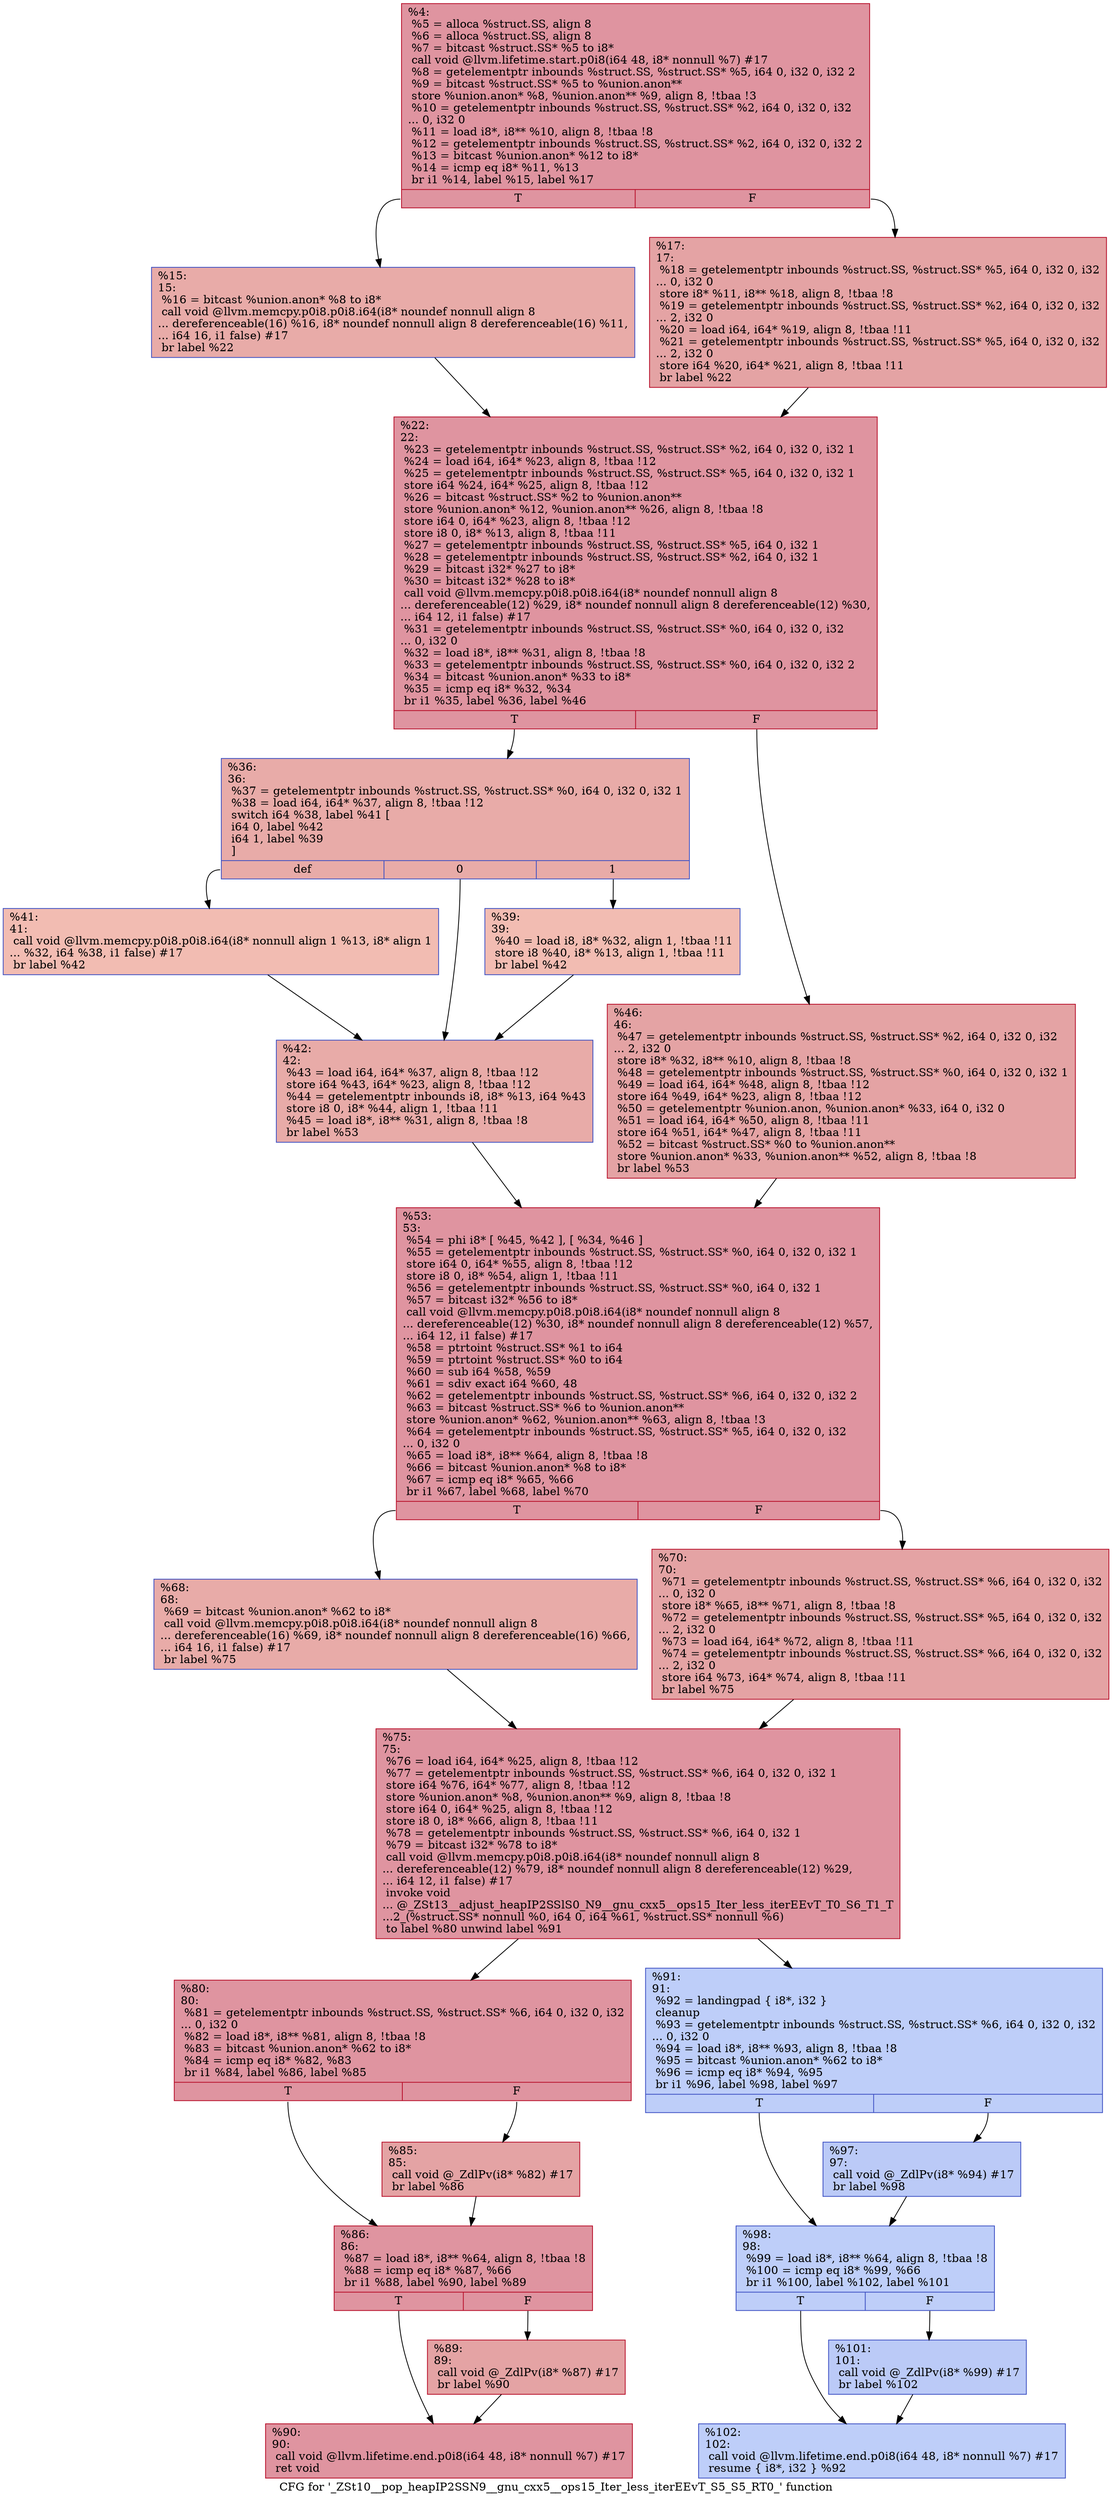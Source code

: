 digraph "CFG for '_ZSt10__pop_heapIP2SSN9__gnu_cxx5__ops15_Iter_less_iterEEvT_S5_S5_RT0_' function" {
	label="CFG for '_ZSt10__pop_heapIP2SSN9__gnu_cxx5__ops15_Iter_less_iterEEvT_S5_S5_RT0_' function";

	Node0x55804d148a10 [shape=record,color="#b70d28ff", style=filled, fillcolor="#b70d2870",label="{%4:\l  %5 = alloca %struct.SS, align 8\l  %6 = alloca %struct.SS, align 8\l  %7 = bitcast %struct.SS* %5 to i8*\l  call void @llvm.lifetime.start.p0i8(i64 48, i8* nonnull %7) #17\l  %8 = getelementptr inbounds %struct.SS, %struct.SS* %5, i64 0, i32 0, i32 2\l  %9 = bitcast %struct.SS* %5 to %union.anon**\l  store %union.anon* %8, %union.anon** %9, align 8, !tbaa !3\l  %10 = getelementptr inbounds %struct.SS, %struct.SS* %2, i64 0, i32 0, i32\l... 0, i32 0\l  %11 = load i8*, i8** %10, align 8, !tbaa !8\l  %12 = getelementptr inbounds %struct.SS, %struct.SS* %2, i64 0, i32 0, i32 2\l  %13 = bitcast %union.anon* %12 to i8*\l  %14 = icmp eq i8* %11, %13\l  br i1 %14, label %15, label %17\l|{<s0>T|<s1>F}}"];
	Node0x55804d148a10:s0 -> Node0x55804d148a60;
	Node0x55804d148a10:s1 -> Node0x55804d159ab0;
	Node0x55804d148a60 [shape=record,color="#3d50c3ff", style=filled, fillcolor="#cc403a70",label="{%15:\l15:                                               \l  %16 = bitcast %union.anon* %8 to i8*\l  call void @llvm.memcpy.p0i8.p0i8.i64(i8* noundef nonnull align 8\l... dereferenceable(16) %16, i8* noundef nonnull align 8 dereferenceable(16) %11,\l... i64 16, i1 false) #17\l  br label %22\l}"];
	Node0x55804d148a60 -> Node0x55804d159d90;
	Node0x55804d159ab0 [shape=record,color="#b70d28ff", style=filled, fillcolor="#c32e3170",label="{%17:\l17:                                               \l  %18 = getelementptr inbounds %struct.SS, %struct.SS* %5, i64 0, i32 0, i32\l... 0, i32 0\l  store i8* %11, i8** %18, align 8, !tbaa !8\l  %19 = getelementptr inbounds %struct.SS, %struct.SS* %2, i64 0, i32 0, i32\l... 2, i32 0\l  %20 = load i64, i64* %19, align 8, !tbaa !11\l  %21 = getelementptr inbounds %struct.SS, %struct.SS* %5, i64 0, i32 0, i32\l... 2, i32 0\l  store i64 %20, i64* %21, align 8, !tbaa !11\l  br label %22\l}"];
	Node0x55804d159ab0 -> Node0x55804d159d90;
	Node0x55804d159d90 [shape=record,color="#b70d28ff", style=filled, fillcolor="#b70d2870",label="{%22:\l22:                                               \l  %23 = getelementptr inbounds %struct.SS, %struct.SS* %2, i64 0, i32 0, i32 1\l  %24 = load i64, i64* %23, align 8, !tbaa !12\l  %25 = getelementptr inbounds %struct.SS, %struct.SS* %5, i64 0, i32 0, i32 1\l  store i64 %24, i64* %25, align 8, !tbaa !12\l  %26 = bitcast %struct.SS* %2 to %union.anon**\l  store %union.anon* %12, %union.anon** %26, align 8, !tbaa !8\l  store i64 0, i64* %23, align 8, !tbaa !12\l  store i8 0, i8* %13, align 8, !tbaa !11\l  %27 = getelementptr inbounds %struct.SS, %struct.SS* %5, i64 0, i32 1\l  %28 = getelementptr inbounds %struct.SS, %struct.SS* %2, i64 0, i32 1\l  %29 = bitcast i32* %27 to i8*\l  %30 = bitcast i32* %28 to i8*\l  call void @llvm.memcpy.p0i8.p0i8.i64(i8* noundef nonnull align 8\l... dereferenceable(12) %29, i8* noundef nonnull align 8 dereferenceable(12) %30,\l... i64 12, i1 false) #17\l  %31 = getelementptr inbounds %struct.SS, %struct.SS* %0, i64 0, i32 0, i32\l... 0, i32 0\l  %32 = load i8*, i8** %31, align 8, !tbaa !8\l  %33 = getelementptr inbounds %struct.SS, %struct.SS* %0, i64 0, i32 0, i32 2\l  %34 = bitcast %union.anon* %33 to i8*\l  %35 = icmp eq i8* %32, %34\l  br i1 %35, label %36, label %46\l|{<s0>T|<s1>F}}"];
	Node0x55804d159d90:s0 -> Node0x55804d15aec0;
	Node0x55804d159d90:s1 -> Node0x55804d15af10;
	Node0x55804d15aec0 [shape=record,color="#3d50c3ff", style=filled, fillcolor="#cc403a70",label="{%36:\l36:                                               \l  %37 = getelementptr inbounds %struct.SS, %struct.SS* %0, i64 0, i32 0, i32 1\l  %38 = load i64, i64* %37, align 8, !tbaa !12\l  switch i64 %38, label %41 [\l    i64 0, label %42\l    i64 1, label %39\l  ]\l|{<s0>def|<s1>0|<s2>1}}"];
	Node0x55804d15aec0:s0 -> Node0x55804d15b160;
	Node0x55804d15aec0:s1 -> Node0x55804d15b1b0;
	Node0x55804d15aec0:s2 -> Node0x55804d15b200;
	Node0x55804d15b200 [shape=record,color="#3d50c3ff", style=filled, fillcolor="#e1675170",label="{%39:\l39:                                               \l  %40 = load i8, i8* %32, align 1, !tbaa !11\l  store i8 %40, i8* %13, align 1, !tbaa !11\l  br label %42\l}"];
	Node0x55804d15b200 -> Node0x55804d15b1b0;
	Node0x55804d15b160 [shape=record,color="#3d50c3ff", style=filled, fillcolor="#e1675170",label="{%41:\l41:                                               \l  call void @llvm.memcpy.p0i8.p0i8.i64(i8* nonnull align 1 %13, i8* align 1\l... %32, i64 %38, i1 false) #17\l  br label %42\l}"];
	Node0x55804d15b160 -> Node0x55804d15b1b0;
	Node0x55804d15b1b0 [shape=record,color="#3d50c3ff", style=filled, fillcolor="#cc403a70",label="{%42:\l42:                                               \l  %43 = load i64, i64* %37, align 8, !tbaa !12\l  store i64 %43, i64* %23, align 8, !tbaa !12\l  %44 = getelementptr inbounds i8, i8* %13, i64 %43\l  store i8 0, i8* %44, align 1, !tbaa !11\l  %45 = load i8*, i8** %31, align 8, !tbaa !8\l  br label %53\l}"];
	Node0x55804d15b1b0 -> Node0x55804d15b9b0;
	Node0x55804d15af10 [shape=record,color="#b70d28ff", style=filled, fillcolor="#c32e3170",label="{%46:\l46:                                               \l  %47 = getelementptr inbounds %struct.SS, %struct.SS* %2, i64 0, i32 0, i32\l... 2, i32 0\l  store i8* %32, i8** %10, align 8, !tbaa !8\l  %48 = getelementptr inbounds %struct.SS, %struct.SS* %0, i64 0, i32 0, i32 1\l  %49 = load i64, i64* %48, align 8, !tbaa !12\l  store i64 %49, i64* %23, align 8, !tbaa !12\l  %50 = getelementptr %union.anon, %union.anon* %33, i64 0, i32 0\l  %51 = load i64, i64* %50, align 8, !tbaa !11\l  store i64 %51, i64* %47, align 8, !tbaa !11\l  %52 = bitcast %struct.SS* %0 to %union.anon**\l  store %union.anon* %33, %union.anon** %52, align 8, !tbaa !8\l  br label %53\l}"];
	Node0x55804d15af10 -> Node0x55804d15b9b0;
	Node0x55804d15b9b0 [shape=record,color="#b70d28ff", style=filled, fillcolor="#b70d2870",label="{%53:\l53:                                               \l  %54 = phi i8* [ %45, %42 ], [ %34, %46 ]\l  %55 = getelementptr inbounds %struct.SS, %struct.SS* %0, i64 0, i32 0, i32 1\l  store i64 0, i64* %55, align 8, !tbaa !12\l  store i8 0, i8* %54, align 1, !tbaa !11\l  %56 = getelementptr inbounds %struct.SS, %struct.SS* %0, i64 0, i32 1\l  %57 = bitcast i32* %56 to i8*\l  call void @llvm.memcpy.p0i8.p0i8.i64(i8* noundef nonnull align 8\l... dereferenceable(12) %30, i8* noundef nonnull align 8 dereferenceable(12) %57,\l... i64 12, i1 false) #17\l  %58 = ptrtoint %struct.SS* %1 to i64\l  %59 = ptrtoint %struct.SS* %0 to i64\l  %60 = sub i64 %58, %59\l  %61 = sdiv exact i64 %60, 48\l  %62 = getelementptr inbounds %struct.SS, %struct.SS* %6, i64 0, i32 0, i32 2\l  %63 = bitcast %struct.SS* %6 to %union.anon**\l  store %union.anon* %62, %union.anon** %63, align 8, !tbaa !3\l  %64 = getelementptr inbounds %struct.SS, %struct.SS* %5, i64 0, i32 0, i32\l... 0, i32 0\l  %65 = load i8*, i8** %64, align 8, !tbaa !8\l  %66 = bitcast %union.anon* %8 to i8*\l  %67 = icmp eq i8* %65, %66\l  br i1 %67, label %68, label %70\l|{<s0>T|<s1>F}}"];
	Node0x55804d15b9b0:s0 -> Node0x55804d15cc50;
	Node0x55804d15b9b0:s1 -> Node0x55804d15cca0;
	Node0x55804d15cc50 [shape=record,color="#3d50c3ff", style=filled, fillcolor="#cc403a70",label="{%68:\l68:                                               \l  %69 = bitcast %union.anon* %62 to i8*\l  call void @llvm.memcpy.p0i8.p0i8.i64(i8* noundef nonnull align 8\l... dereferenceable(16) %69, i8* noundef nonnull align 8 dereferenceable(16) %66,\l... i64 16, i1 false) #17\l  br label %75\l}"];
	Node0x55804d15cc50 -> Node0x55804d15cf80;
	Node0x55804d15cca0 [shape=record,color="#b70d28ff", style=filled, fillcolor="#c32e3170",label="{%70:\l70:                                               \l  %71 = getelementptr inbounds %struct.SS, %struct.SS* %6, i64 0, i32 0, i32\l... 0, i32 0\l  store i8* %65, i8** %71, align 8, !tbaa !8\l  %72 = getelementptr inbounds %struct.SS, %struct.SS* %5, i64 0, i32 0, i32\l... 2, i32 0\l  %73 = load i64, i64* %72, align 8, !tbaa !11\l  %74 = getelementptr inbounds %struct.SS, %struct.SS* %6, i64 0, i32 0, i32\l... 2, i32 0\l  store i64 %73, i64* %74, align 8, !tbaa !11\l  br label %75\l}"];
	Node0x55804d15cca0 -> Node0x55804d15cf80;
	Node0x55804d15cf80 [shape=record,color="#b70d28ff", style=filled, fillcolor="#b70d2870",label="{%75:\l75:                                               \l  %76 = load i64, i64* %25, align 8, !tbaa !12\l  %77 = getelementptr inbounds %struct.SS, %struct.SS* %6, i64 0, i32 0, i32 1\l  store i64 %76, i64* %77, align 8, !tbaa !12\l  store %union.anon* %8, %union.anon** %9, align 8, !tbaa !8\l  store i64 0, i64* %25, align 8, !tbaa !12\l  store i8 0, i8* %66, align 8, !tbaa !11\l  %78 = getelementptr inbounds %struct.SS, %struct.SS* %6, i64 0, i32 1\l  %79 = bitcast i32* %78 to i8*\l  call void @llvm.memcpy.p0i8.p0i8.i64(i8* noundef nonnull align 8\l... dereferenceable(12) %79, i8* noundef nonnull align 8 dereferenceable(12) %29,\l... i64 12, i1 false) #17\l  invoke void\l... @_ZSt13__adjust_heapIP2SSlS0_N9__gnu_cxx5__ops15_Iter_less_iterEEvT_T0_S6_T1_T\l...2_(%struct.SS* nonnull %0, i64 0, i64 %61, %struct.SS* nonnull %6)\l          to label %80 unwind label %91\l}"];
	Node0x55804d15cf80 -> Node0x55804d15dbd0;
	Node0x55804d15cf80 -> Node0x55804d15dc20;
	Node0x55804d15dbd0 [shape=record,color="#b70d28ff", style=filled, fillcolor="#b70d2870",label="{%80:\l80:                                               \l  %81 = getelementptr inbounds %struct.SS, %struct.SS* %6, i64 0, i32 0, i32\l... 0, i32 0\l  %82 = load i8*, i8** %81, align 8, !tbaa !8\l  %83 = bitcast %union.anon* %62 to i8*\l  %84 = icmp eq i8* %82, %83\l  br i1 %84, label %86, label %85\l|{<s0>T|<s1>F}}"];
	Node0x55804d15dbd0:s0 -> Node0x55804d15e0d0;
	Node0x55804d15dbd0:s1 -> Node0x55804d15e120;
	Node0x55804d15e120 [shape=record,color="#b70d28ff", style=filled, fillcolor="#c32e3170",label="{%85:\l85:                                               \l  call void @_ZdlPv(i8* %82) #17\l  br label %86\l}"];
	Node0x55804d15e120 -> Node0x55804d15e0d0;
	Node0x55804d15e0d0 [shape=record,color="#b70d28ff", style=filled, fillcolor="#b70d2870",label="{%86:\l86:                                               \l  %87 = load i8*, i8** %64, align 8, !tbaa !8\l  %88 = icmp eq i8* %87, %66\l  br i1 %88, label %90, label %89\l|{<s0>T|<s1>F}}"];
	Node0x55804d15e0d0:s0 -> Node0x55804d15e480;
	Node0x55804d15e0d0:s1 -> Node0x55804d15e4d0;
	Node0x55804d15e4d0 [shape=record,color="#b70d28ff", style=filled, fillcolor="#c32e3170",label="{%89:\l89:                                               \l  call void @_ZdlPv(i8* %87) #17\l  br label %90\l}"];
	Node0x55804d15e4d0 -> Node0x55804d15e480;
	Node0x55804d15e480 [shape=record,color="#b70d28ff", style=filled, fillcolor="#b70d2870",label="{%90:\l90:                                               \l  call void @llvm.lifetime.end.p0i8(i64 48, i8* nonnull %7) #17\l  ret void\l}"];
	Node0x55804d15dc20 [shape=record,color="#3d50c3ff", style=filled, fillcolor="#6c8ff170",label="{%91:\l91:                                               \l  %92 = landingpad \{ i8*, i32 \}\l          cleanup\l  %93 = getelementptr inbounds %struct.SS, %struct.SS* %6, i64 0, i32 0, i32\l... 0, i32 0\l  %94 = load i8*, i8** %93, align 8, !tbaa !8\l  %95 = bitcast %union.anon* %62 to i8*\l  %96 = icmp eq i8* %94, %95\l  br i1 %96, label %98, label %97\l|{<s0>T|<s1>F}}"];
	Node0x55804d15dc20:s0 -> Node0x55804d15ebb0;
	Node0x55804d15dc20:s1 -> Node0x55804d15ec00;
	Node0x55804d15ec00 [shape=record,color="#3d50c3ff", style=filled, fillcolor="#6687ed70",label="{%97:\l97:                                               \l  call void @_ZdlPv(i8* %94) #17\l  br label %98\l}"];
	Node0x55804d15ec00 -> Node0x55804d15ebb0;
	Node0x55804d15ebb0 [shape=record,color="#3d50c3ff", style=filled, fillcolor="#6c8ff170",label="{%98:\l98:                                               \l  %99 = load i8*, i8** %64, align 8, !tbaa !8\l  %100 = icmp eq i8* %99, %66\l  br i1 %100, label %102, label %101\l|{<s0>T|<s1>F}}"];
	Node0x55804d15ebb0:s0 -> Node0x55804d15ef80;
	Node0x55804d15ebb0:s1 -> Node0x55804d15efd0;
	Node0x55804d15efd0 [shape=record,color="#3d50c3ff", style=filled, fillcolor="#6687ed70",label="{%101:\l101:                                              \l  call void @_ZdlPv(i8* %99) #17\l  br label %102\l}"];
	Node0x55804d15efd0 -> Node0x55804d15ef80;
	Node0x55804d15ef80 [shape=record,color="#3d50c3ff", style=filled, fillcolor="#6c8ff170",label="{%102:\l102:                                              \l  call void @llvm.lifetime.end.p0i8(i64 48, i8* nonnull %7) #17\l  resume \{ i8*, i32 \} %92\l}"];
}
